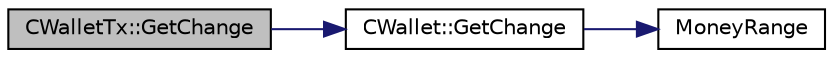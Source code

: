 digraph "CWalletTx::GetChange"
{
  edge [fontname="Helvetica",fontsize="10",labelfontname="Helvetica",labelfontsize="10"];
  node [fontname="Helvetica",fontsize="10",shape=record];
  rankdir="LR";
  Node364 [label="CWalletTx::GetChange",height=0.2,width=0.4,color="black", fillcolor="grey75", style="filled", fontcolor="black"];
  Node364 -> Node365 [color="midnightblue",fontsize="10",style="solid",fontname="Helvetica"];
  Node365 [label="CWallet::GetChange",height=0.2,width=0.4,color="black", fillcolor="white", style="filled",URL="$d2/de5/class_c_wallet.html#ac1abe6ee00d6a8f20e92e164c423a6d5"];
  Node365 -> Node366 [color="midnightblue",fontsize="10",style="solid",fontname="Helvetica"];
  Node366 [label="MoneyRange",height=0.2,width=0.4,color="black", fillcolor="white", style="filled",URL="$dd/d2f/amount_8h.html#a12db56a9a1c931941f0943ecbb278aae"];
}
